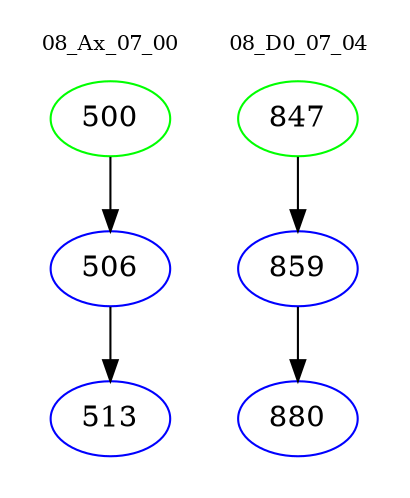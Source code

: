 digraph{
subgraph cluster_0 {
color = white
label = "08_Ax_07_00";
fontsize=10;
T0_500 [label="500", color="green"]
T0_500 -> T0_506 [color="black"]
T0_506 [label="506", color="blue"]
T0_506 -> T0_513 [color="black"]
T0_513 [label="513", color="blue"]
}
subgraph cluster_1 {
color = white
label = "08_D0_07_04";
fontsize=10;
T1_847 [label="847", color="green"]
T1_847 -> T1_859 [color="black"]
T1_859 [label="859", color="blue"]
T1_859 -> T1_880 [color="black"]
T1_880 [label="880", color="blue"]
}
}
